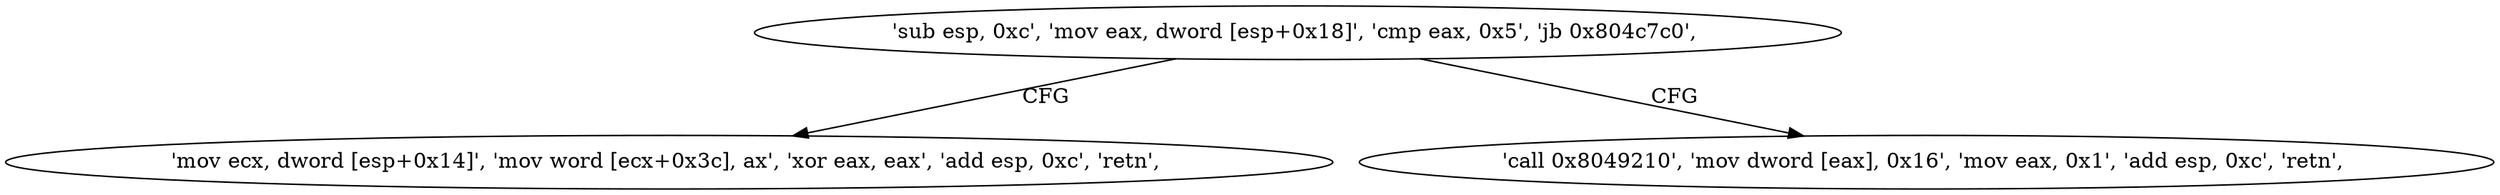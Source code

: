 digraph "func" {
"134530976" [label = "'sub esp, 0xc', 'mov eax, dword [esp+0x18]', 'cmp eax, 0x5', 'jb 0x804c7c0', " ]
"134531008" [label = "'mov ecx, dword [esp+0x14]', 'mov word [ecx+0x3c], ax', 'xor eax, eax', 'add esp, 0xc', 'retn', " ]
"134530988" [label = "'call 0x8049210', 'mov dword [eax], 0x16', 'mov eax, 0x1', 'add esp, 0xc', 'retn', " ]
"134530976" -> "134531008" [ label = "CFG" ]
"134530976" -> "134530988" [ label = "CFG" ]
}

